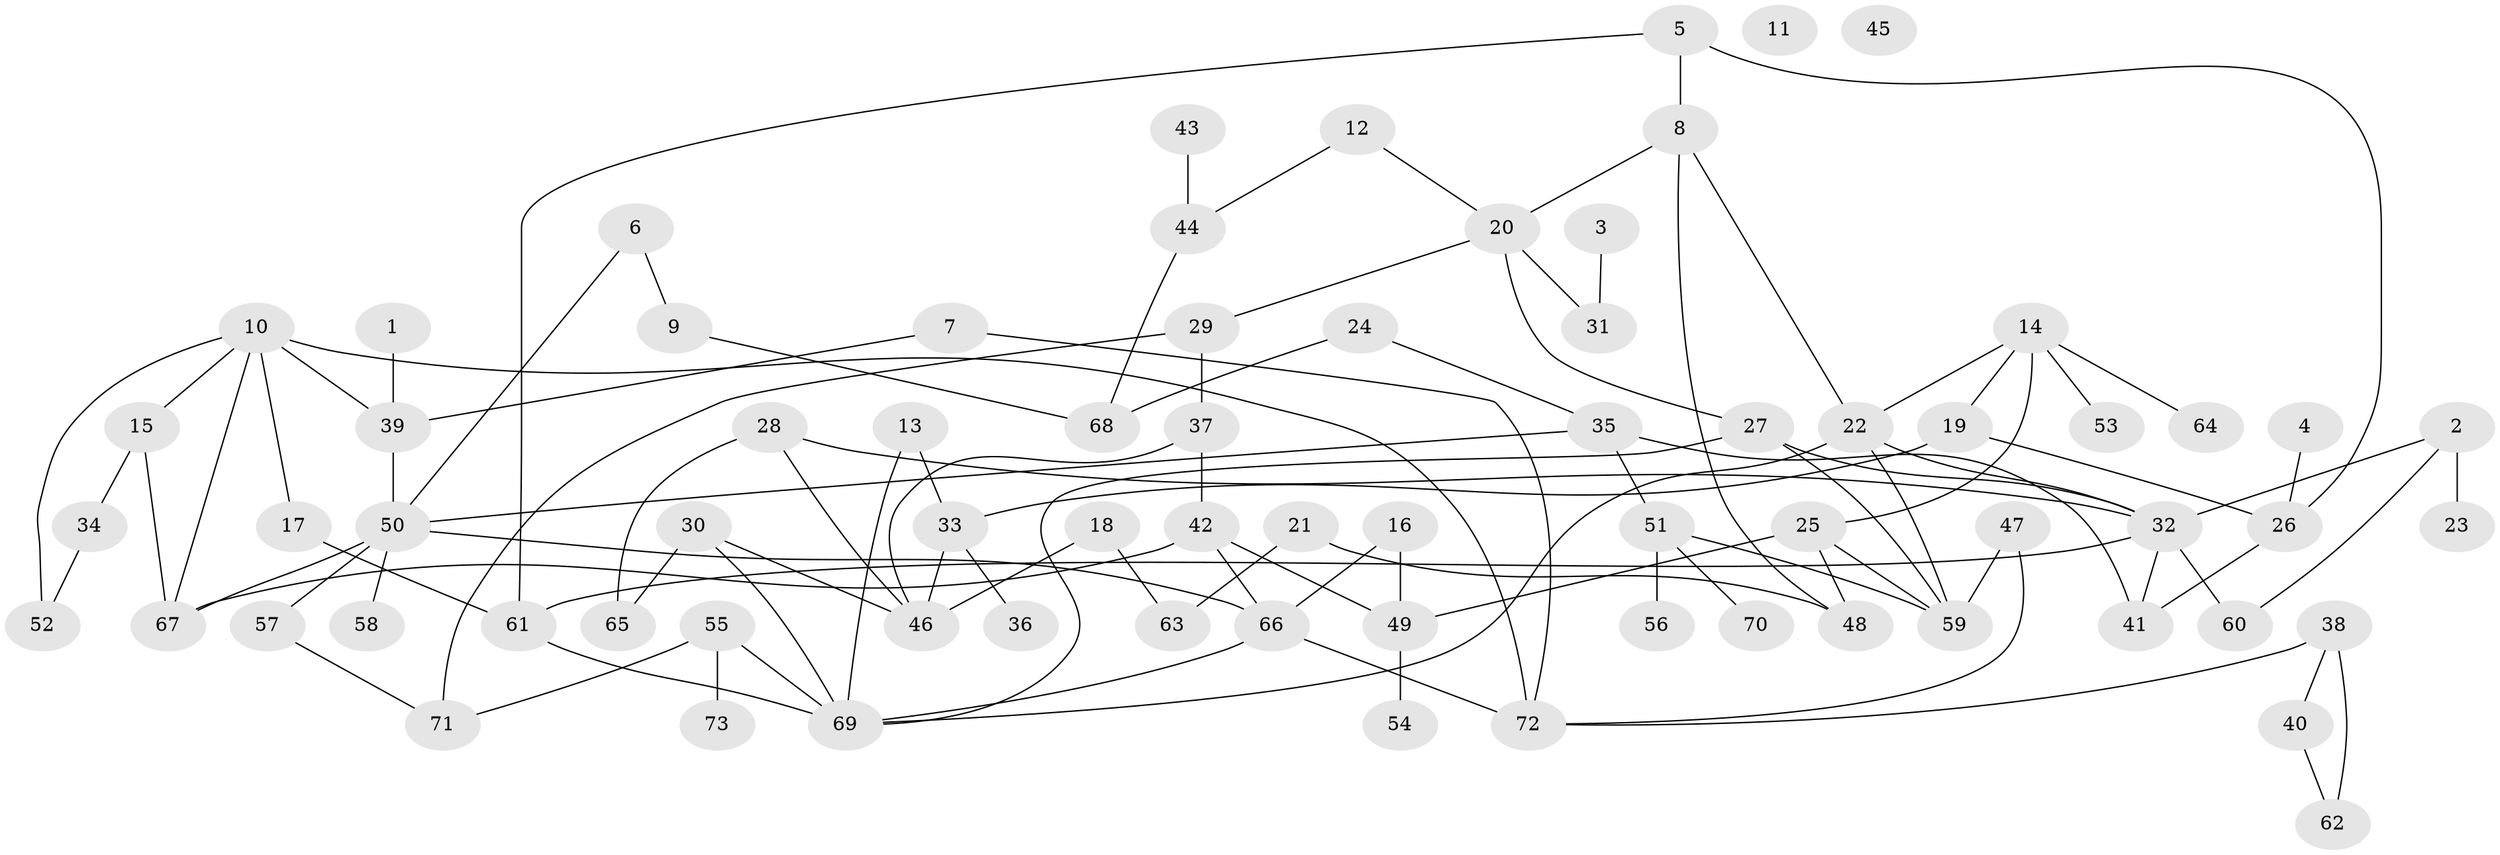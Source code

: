 // coarse degree distribution, {3: 0.19047619047619047, 0: 0.09523809523809523, 2: 0.2857142857142857, 1: 0.19047619047619047, 5: 0.09523809523809523, 6: 0.09523809523809523, 8: 0.047619047619047616}
// Generated by graph-tools (version 1.1) at 2025/42/03/04/25 21:42:42]
// undirected, 73 vertices, 104 edges
graph export_dot {
graph [start="1"]
  node [color=gray90,style=filled];
  1;
  2;
  3;
  4;
  5;
  6;
  7;
  8;
  9;
  10;
  11;
  12;
  13;
  14;
  15;
  16;
  17;
  18;
  19;
  20;
  21;
  22;
  23;
  24;
  25;
  26;
  27;
  28;
  29;
  30;
  31;
  32;
  33;
  34;
  35;
  36;
  37;
  38;
  39;
  40;
  41;
  42;
  43;
  44;
  45;
  46;
  47;
  48;
  49;
  50;
  51;
  52;
  53;
  54;
  55;
  56;
  57;
  58;
  59;
  60;
  61;
  62;
  63;
  64;
  65;
  66;
  67;
  68;
  69;
  70;
  71;
  72;
  73;
  1 -- 39;
  2 -- 23;
  2 -- 32;
  2 -- 60;
  3 -- 31;
  4 -- 26;
  5 -- 8;
  5 -- 26;
  5 -- 61;
  6 -- 9;
  6 -- 50;
  7 -- 39;
  7 -- 72;
  8 -- 20;
  8 -- 22;
  8 -- 48;
  9 -- 68;
  10 -- 15;
  10 -- 17;
  10 -- 39;
  10 -- 52;
  10 -- 67;
  10 -- 72;
  12 -- 20;
  12 -- 44;
  13 -- 33;
  13 -- 69;
  14 -- 19;
  14 -- 22;
  14 -- 25;
  14 -- 53;
  14 -- 64;
  15 -- 34;
  15 -- 67;
  16 -- 49;
  16 -- 66;
  17 -- 61;
  18 -- 46;
  18 -- 63;
  19 -- 26;
  19 -- 33;
  20 -- 27;
  20 -- 29;
  20 -- 31;
  21 -- 48;
  21 -- 63;
  22 -- 32;
  22 -- 59;
  22 -- 69;
  24 -- 35;
  24 -- 68;
  25 -- 48;
  25 -- 49;
  25 -- 59;
  26 -- 41;
  27 -- 32;
  27 -- 59;
  27 -- 69;
  28 -- 32;
  28 -- 46;
  28 -- 65;
  29 -- 37;
  29 -- 71;
  30 -- 46;
  30 -- 65;
  30 -- 69;
  32 -- 41;
  32 -- 60;
  32 -- 61;
  33 -- 36;
  33 -- 46;
  34 -- 52;
  35 -- 41;
  35 -- 50;
  35 -- 51;
  37 -- 42;
  37 -- 46;
  38 -- 40;
  38 -- 62;
  38 -- 72;
  39 -- 50;
  40 -- 62;
  42 -- 49;
  42 -- 66;
  42 -- 67;
  43 -- 44;
  44 -- 68;
  47 -- 59;
  47 -- 72;
  49 -- 54;
  50 -- 57;
  50 -- 58;
  50 -- 66;
  50 -- 67;
  51 -- 56;
  51 -- 59;
  51 -- 70;
  55 -- 69;
  55 -- 71;
  55 -- 73;
  57 -- 71;
  61 -- 69;
  66 -- 69;
  66 -- 72;
}
